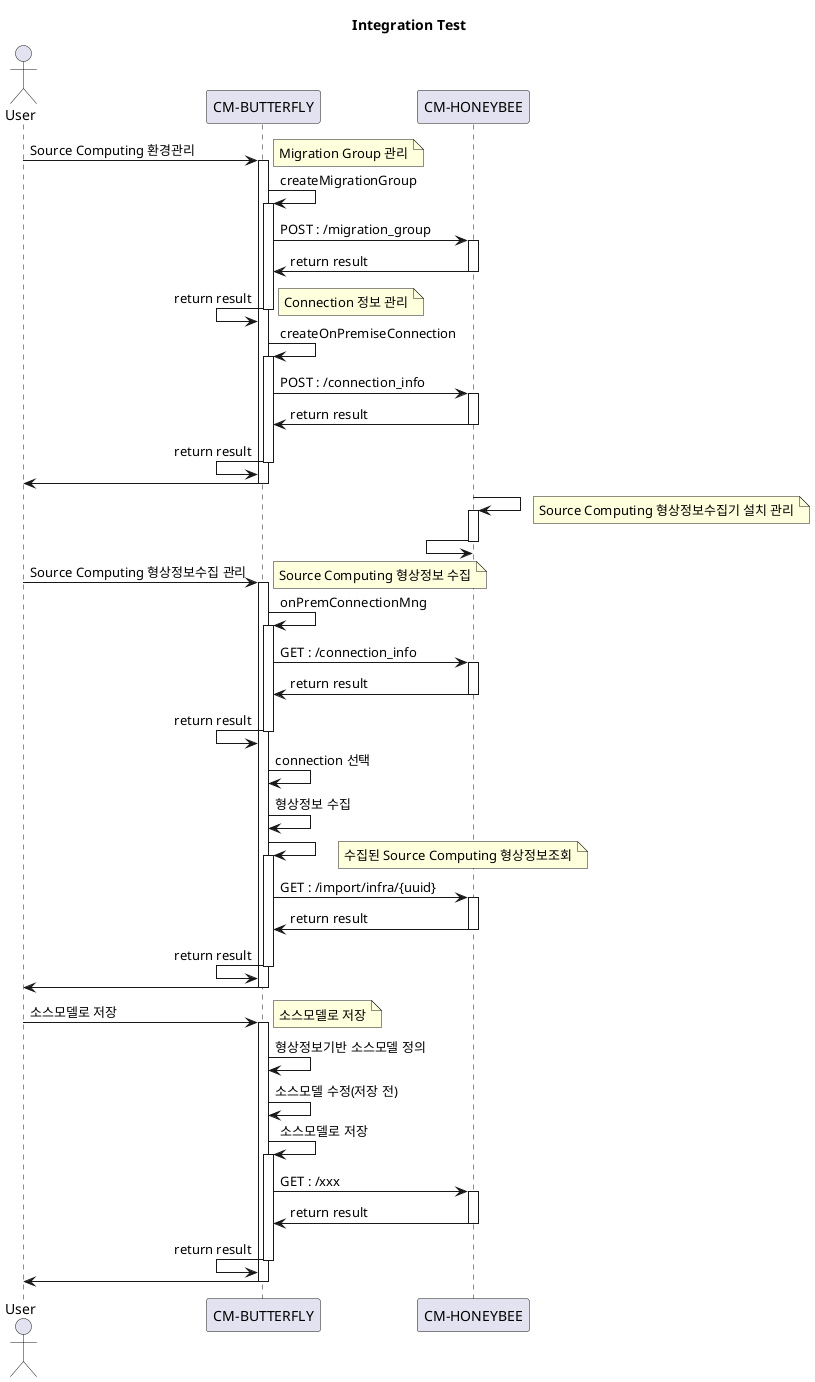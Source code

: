 @startuml

title "Integration Test"

actor User as EndUser

participant "CM-BUTTERFLY" as butterfly
participant "CM-HONEYBEE" as honeyBee


EndUser     -> butterfly ++: Source Computing 환경관리
    note right
        Migration Group 관리
    end note
    butterfly         -> butterfly ++: createMigrationGroup
        butterfly         -> honeyBee ++: POST : /migration_group
        butterfly         <- honeyBee --: return result
    butterfly        <- butterfly --: return result

    note right
        Connection 정보 관리
    end note
    butterfly         -> butterfly ++: createOnPremiseConnection
        butterfly         -> honeyBee ++: POST : /connection_info
        butterfly         <- honeyBee --: return result
    butterfly        <- butterfly --: return result
EndUser     <- butterfly --:


honeyBee     -> honeyBee ++
    note right
        Source Computing 형상정보수집기 설치 관리
    end note
honeyBee     <- honeyBee --


EndUser     -> butterfly ++:Source Computing 형상정보수집 관리
    note right
        Source Computing 형상정보 수집
    end note
    butterfly         -> butterfly ++: onPremConnectionMng
        butterfly        -> honeyBee ++: GET : /connection_info
        butterfly         <- honeyBee --: return result
    butterfly        <- butterfly --: return result

    butterfly        -> butterfly : connection 선택
    butterfly        -> butterfly : 형상정보 수집

    
    butterfly        -> butterfly ++
    note right
        수집된 Source Computing 형상정보조회
    end note
    
        butterfly         -> honeyBee ++: GET : /import/infra/{uuid}
        butterfly         <- honeyBee --: return result
    butterfly        <- butterfly --: return result

EndUser     <- butterfly --:


EndUser     -> butterfly ++:소스모델로 저장
    note right
        소스모델로 저장
    end note

    butterfly         -> butterfly : 형상정보기반 소스모델 정의
    butterfly         -> butterfly : 소스모델 수정(저장 전)

    butterfly         -> butterfly ++: 소스모델로 저장
        butterfly        -> honeyBee ++: GET : /xxx
        butterfly         <- honeyBee --: return result
    butterfly        <- butterfly --: return result

EndUser     <- butterfly --:
@enduml
